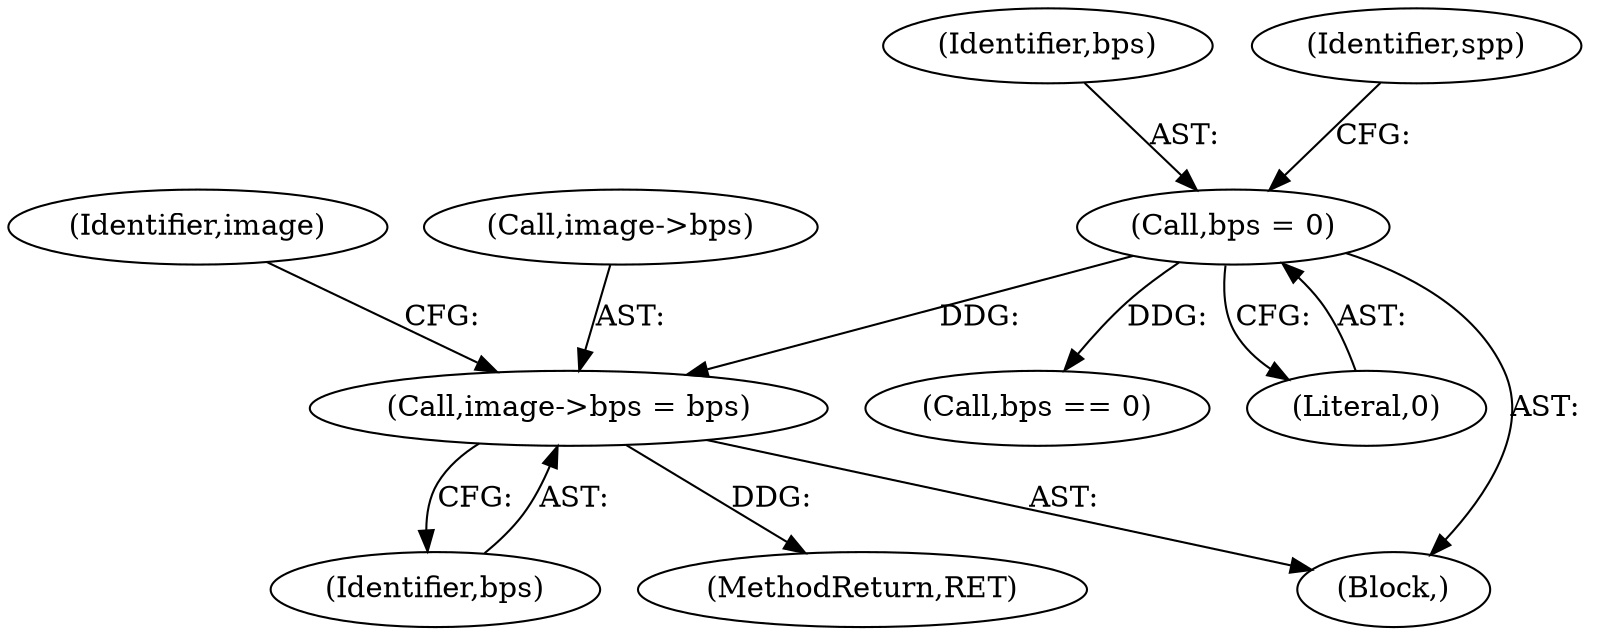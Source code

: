 digraph "0_libtiff_83a4b92815ea04969d494416eaae3d4c6b338e4a#diff-c8b4b355f9b5c06d585b23138e1c185f_5@pointer" {
"1000424" [label="(Call,image->bps = bps)"];
"1000155" [label="(Call,bps = 0)"];
"1000156" [label="(Identifier,bps)"];
"1000157" [label="(Literal,0)"];
"1000132" [label="(Block,)"];
"1000424" [label="(Call,image->bps = bps)"];
"1000428" [label="(Identifier,bps)"];
"1000425" [label="(Call,image->bps)"];
"1000160" [label="(Identifier,spp)"];
"1000629" [label="(Call,bps == 0)"];
"1000155" [label="(Call,bps = 0)"];
"1001214" [label="(MethodReturn,RET)"];
"1000431" [label="(Identifier,image)"];
"1000424" -> "1000132"  [label="AST: "];
"1000424" -> "1000428"  [label="CFG: "];
"1000425" -> "1000424"  [label="AST: "];
"1000428" -> "1000424"  [label="AST: "];
"1000431" -> "1000424"  [label="CFG: "];
"1000424" -> "1001214"  [label="DDG: "];
"1000155" -> "1000424"  [label="DDG: "];
"1000155" -> "1000132"  [label="AST: "];
"1000155" -> "1000157"  [label="CFG: "];
"1000156" -> "1000155"  [label="AST: "];
"1000157" -> "1000155"  [label="AST: "];
"1000160" -> "1000155"  [label="CFG: "];
"1000155" -> "1000629"  [label="DDG: "];
}
